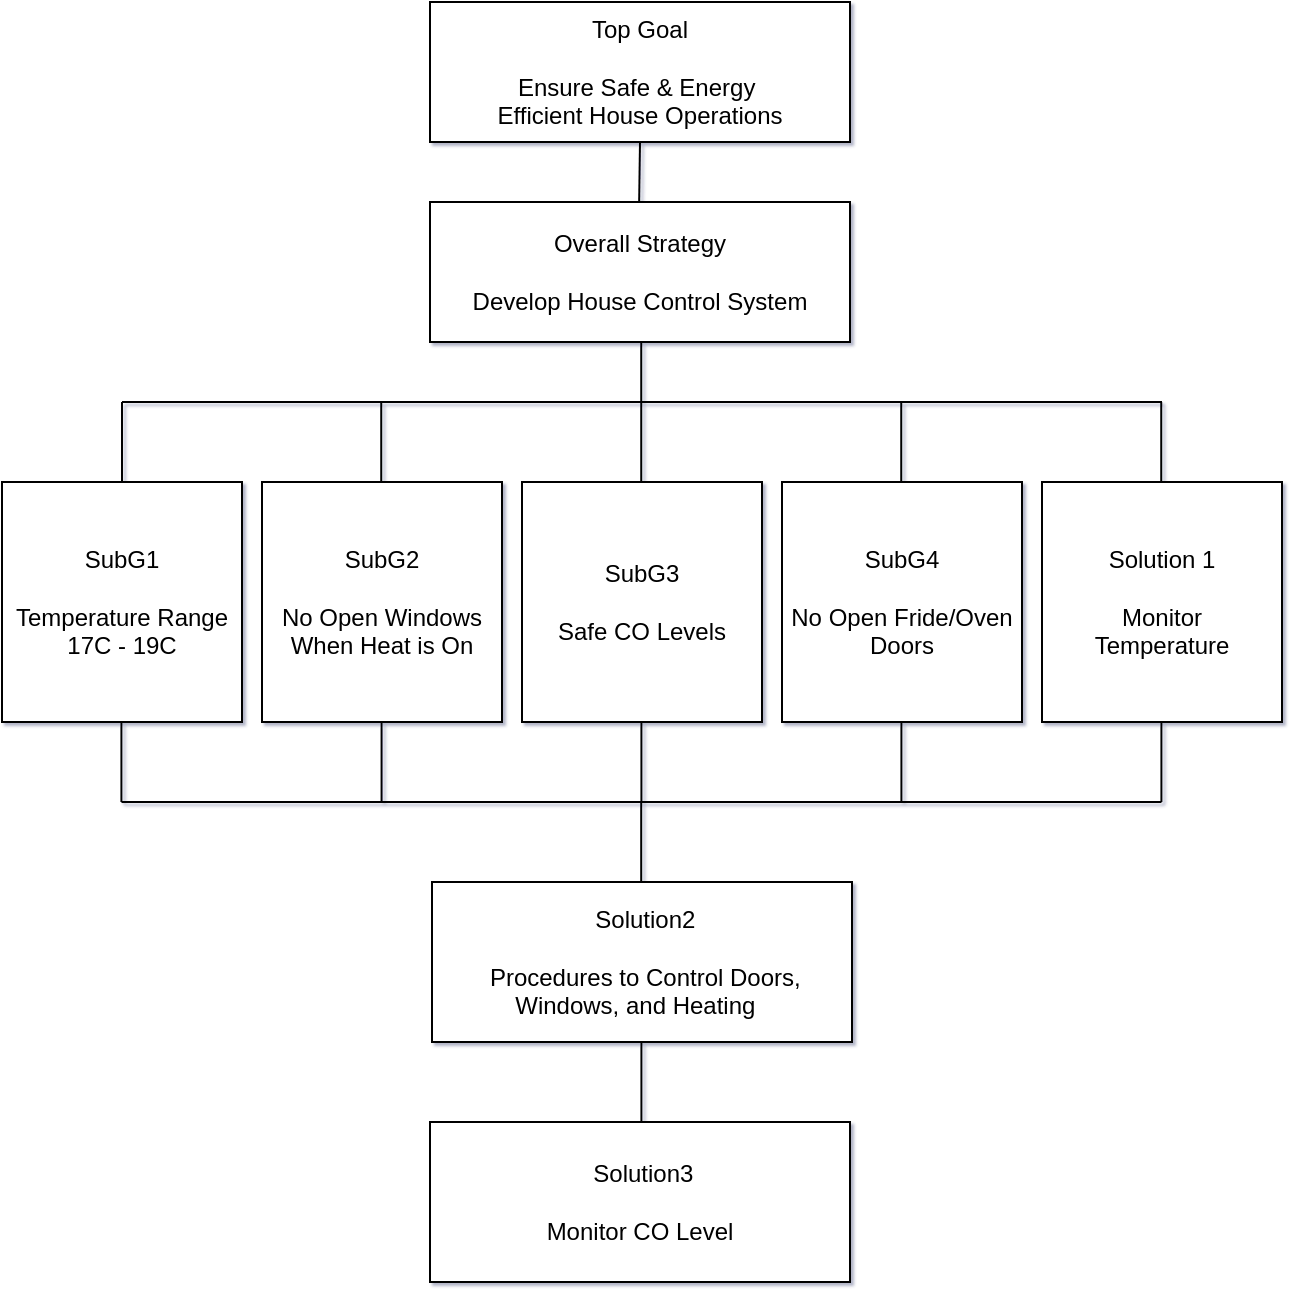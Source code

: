 <mxfile>
    <diagram id="ntdd7PDlJM55NbzxC3HV" name="Page-1">
        <mxGraphModel dx="1387" dy="817" grid="0" gridSize="10" guides="1" tooltips="1" connect="1" arrows="1" fold="1" page="0" pageScale="1" pageWidth="1100" pageHeight="1700" math="0" shadow="1">
            <root>
                <mxCell id="0"/>
                <mxCell id="1" parent="0"/>
                <mxCell id="2" value="&lt;span&gt;     Top Goal&lt;br&gt;&lt;/span&gt;&lt;span&gt;&lt;br&gt;Ensure Safe &amp;amp; Energy&amp;nbsp;&lt;br&gt;&lt;/span&gt;&lt;span&gt;Efficient House Operations  &lt;/span&gt;" style="rounded=0;whiteSpace=wrap;html=1;" vertex="1" parent="1">
                    <mxGeometry x="334" y="80" width="210" height="70" as="geometry"/>
                </mxCell>
                <mxCell id="3" value="Overall Strategy&lt;br&gt;&lt;br&gt;Develop House Control System" style="rounded=0;whiteSpace=wrap;html=1;" vertex="1" parent="1">
                    <mxGeometry x="334" y="180" width="210" height="70" as="geometry"/>
                </mxCell>
                <mxCell id="5" value="SubG1&lt;br&gt;&lt;br&gt;Temperature Range&lt;br&gt;17C - 19C" style="whiteSpace=wrap;html=1;aspect=fixed;" vertex="1" parent="1">
                    <mxGeometry x="120" y="320" width="120" height="120" as="geometry"/>
                </mxCell>
                <mxCell id="6" value="SubG2&lt;br&gt;&lt;br&gt;No Open Windows When Heat is On" style="whiteSpace=wrap;html=1;aspect=fixed;" vertex="1" parent="1">
                    <mxGeometry x="250" y="320" width="120" height="120" as="geometry"/>
                </mxCell>
                <mxCell id="7" value="SubG3&lt;br&gt;&lt;br&gt;Safe CO Levels" style="whiteSpace=wrap;html=1;aspect=fixed;" vertex="1" parent="1">
                    <mxGeometry x="380" y="320" width="120" height="120" as="geometry"/>
                </mxCell>
                <mxCell id="8" value="SubG4&lt;br&gt;&lt;br&gt;No Open Fride/Oven Doors" style="whiteSpace=wrap;html=1;aspect=fixed;" vertex="1" parent="1">
                    <mxGeometry x="510" y="320" width="120" height="120" as="geometry"/>
                </mxCell>
                <mxCell id="9" value="Solution 1&lt;br&gt;&lt;br&gt;Monitor &lt;br&gt;Temperature" style="whiteSpace=wrap;html=1;aspect=fixed;" vertex="1" parent="1">
                    <mxGeometry x="640" y="320" width="120" height="120" as="geometry"/>
                </mxCell>
                <mxCell id="12" value="" style="endArrow=none;html=1;" edge="1" parent="1">
                    <mxGeometry width="50" height="50" relative="1" as="geometry">
                        <mxPoint x="180" y="280" as="sourcePoint"/>
                        <mxPoint x="700" y="280" as="targetPoint"/>
                    </mxGeometry>
                </mxCell>
                <mxCell id="14" value="" style="endArrow=none;html=1;exitX=0.5;exitY=0;exitDx=0;exitDy=0;" edge="1" parent="1" source="5">
                    <mxGeometry width="50" height="50" relative="1" as="geometry">
                        <mxPoint x="130" y="330" as="sourcePoint"/>
                        <mxPoint x="180" y="280" as="targetPoint"/>
                    </mxGeometry>
                </mxCell>
                <mxCell id="15" value="" style="endArrow=none;html=1;exitX=0.5;exitY=0;exitDx=0;exitDy=0;" edge="1" parent="1">
                    <mxGeometry width="50" height="50" relative="1" as="geometry">
                        <mxPoint x="699.62" y="320" as="sourcePoint"/>
                        <mxPoint x="699.62" y="280" as="targetPoint"/>
                    </mxGeometry>
                </mxCell>
                <mxCell id="16" value="" style="endArrow=none;html=1;exitX=0.5;exitY=0;exitDx=0;exitDy=0;" edge="1" parent="1">
                    <mxGeometry width="50" height="50" relative="1" as="geometry">
                        <mxPoint x="569.62" y="320" as="sourcePoint"/>
                        <mxPoint x="569.62" y="280" as="targetPoint"/>
                    </mxGeometry>
                </mxCell>
                <mxCell id="17" value="" style="endArrow=none;html=1;exitX=0.5;exitY=0;exitDx=0;exitDy=0;" edge="1" parent="1">
                    <mxGeometry width="50" height="50" relative="1" as="geometry">
                        <mxPoint x="439.62" y="320" as="sourcePoint"/>
                        <mxPoint x="439.62" y="280" as="targetPoint"/>
                    </mxGeometry>
                </mxCell>
                <mxCell id="18" value="" style="endArrow=none;html=1;exitX=0.5;exitY=0;exitDx=0;exitDy=0;" edge="1" parent="1">
                    <mxGeometry width="50" height="50" relative="1" as="geometry">
                        <mxPoint x="309.62" y="320" as="sourcePoint"/>
                        <mxPoint x="309.62" y="280" as="targetPoint"/>
                    </mxGeometry>
                </mxCell>
                <mxCell id="19" value="" style="endArrow=none;html=1;" edge="1" parent="1">
                    <mxGeometry width="50" height="50" relative="1" as="geometry">
                        <mxPoint x="439.62" y="280" as="sourcePoint"/>
                        <mxPoint x="439.62" y="250" as="targetPoint"/>
                    </mxGeometry>
                </mxCell>
                <mxCell id="20" value="" style="endArrow=none;html=1;exitX=0.5;exitY=0;exitDx=0;exitDy=0;" edge="1" parent="1">
                    <mxGeometry width="50" height="50" relative="1" as="geometry">
                        <mxPoint x="438.58" y="180" as="sourcePoint"/>
                        <mxPoint x="439" y="150" as="targetPoint"/>
                    </mxGeometry>
                </mxCell>
                <mxCell id="22" value="" style="endArrow=none;html=1;" edge="1" parent="1">
                    <mxGeometry width="50" height="50" relative="1" as="geometry">
                        <mxPoint x="179.74" y="480" as="sourcePoint"/>
                        <mxPoint x="699.74" y="480" as="targetPoint"/>
                    </mxGeometry>
                </mxCell>
                <mxCell id="24" value="" style="endArrow=none;html=1;exitX=0.5;exitY=0;exitDx=0;exitDy=0;" edge="1" parent="1">
                    <mxGeometry width="50" height="50" relative="1" as="geometry">
                        <mxPoint x="699.71" y="480" as="sourcePoint"/>
                        <mxPoint x="699.71" y="440" as="targetPoint"/>
                    </mxGeometry>
                </mxCell>
                <mxCell id="25" value="" style="endArrow=none;html=1;exitX=0.5;exitY=0;exitDx=0;exitDy=0;" edge="1" parent="1">
                    <mxGeometry width="50" height="50" relative="1" as="geometry">
                        <mxPoint x="569.71" y="480" as="sourcePoint"/>
                        <mxPoint x="569.71" y="440" as="targetPoint"/>
                    </mxGeometry>
                </mxCell>
                <mxCell id="26" value="" style="endArrow=none;html=1;exitX=0.5;exitY=0;exitDx=0;exitDy=0;" edge="1" parent="1">
                    <mxGeometry width="50" height="50" relative="1" as="geometry">
                        <mxPoint x="439.71" y="480" as="sourcePoint"/>
                        <mxPoint x="439.71" y="440" as="targetPoint"/>
                    </mxGeometry>
                </mxCell>
                <mxCell id="28" value="" style="endArrow=none;html=1;exitX=0.5;exitY=0;exitDx=0;exitDy=0;" edge="1" parent="1">
                    <mxGeometry width="50" height="50" relative="1" as="geometry">
                        <mxPoint x="309.79" y="480" as="sourcePoint"/>
                        <mxPoint x="309.79" y="440" as="targetPoint"/>
                    </mxGeometry>
                </mxCell>
                <mxCell id="29" value="" style="endArrow=none;html=1;exitX=0.5;exitY=0;exitDx=0;exitDy=0;" edge="1" parent="1">
                    <mxGeometry width="50" height="50" relative="1" as="geometry">
                        <mxPoint x="179.71" y="480" as="sourcePoint"/>
                        <mxPoint x="179.71" y="440" as="targetPoint"/>
                    </mxGeometry>
                </mxCell>
                <mxCell id="30" value="" style="endArrow=none;html=1;exitX=0.5;exitY=0;exitDx=0;exitDy=0;" edge="1" parent="1">
                    <mxGeometry width="50" height="50" relative="1" as="geometry">
                        <mxPoint x="439.6" y="520" as="sourcePoint"/>
                        <mxPoint x="439.6" y="480" as="targetPoint"/>
                    </mxGeometry>
                </mxCell>
                <mxCell id="31" value="&amp;nbsp;Solution2&lt;br&gt;&lt;br&gt;&amp;nbsp;Procedures to Control Doors, Windows, and Heating&amp;nbsp;&amp;nbsp;" style="rounded=0;whiteSpace=wrap;html=1;" vertex="1" parent="1">
                    <mxGeometry x="335" y="520" width="210" height="80" as="geometry"/>
                </mxCell>
                <mxCell id="32" value="&amp;nbsp;Solution3&lt;br&gt;&lt;br&gt;Monitor CO Level" style="rounded=0;whiteSpace=wrap;html=1;" vertex="1" parent="1">
                    <mxGeometry x="334" y="640" width="210" height="80" as="geometry"/>
                </mxCell>
                <mxCell id="33" value="" style="endArrow=none;html=1;exitX=0.5;exitY=0;exitDx=0;exitDy=0;" edge="1" parent="1">
                    <mxGeometry width="50" height="50" relative="1" as="geometry">
                        <mxPoint x="439.71" y="640" as="sourcePoint"/>
                        <mxPoint x="439.71" y="600" as="targetPoint"/>
                    </mxGeometry>
                </mxCell>
            </root>
        </mxGraphModel>
    </diagram>
</mxfile>